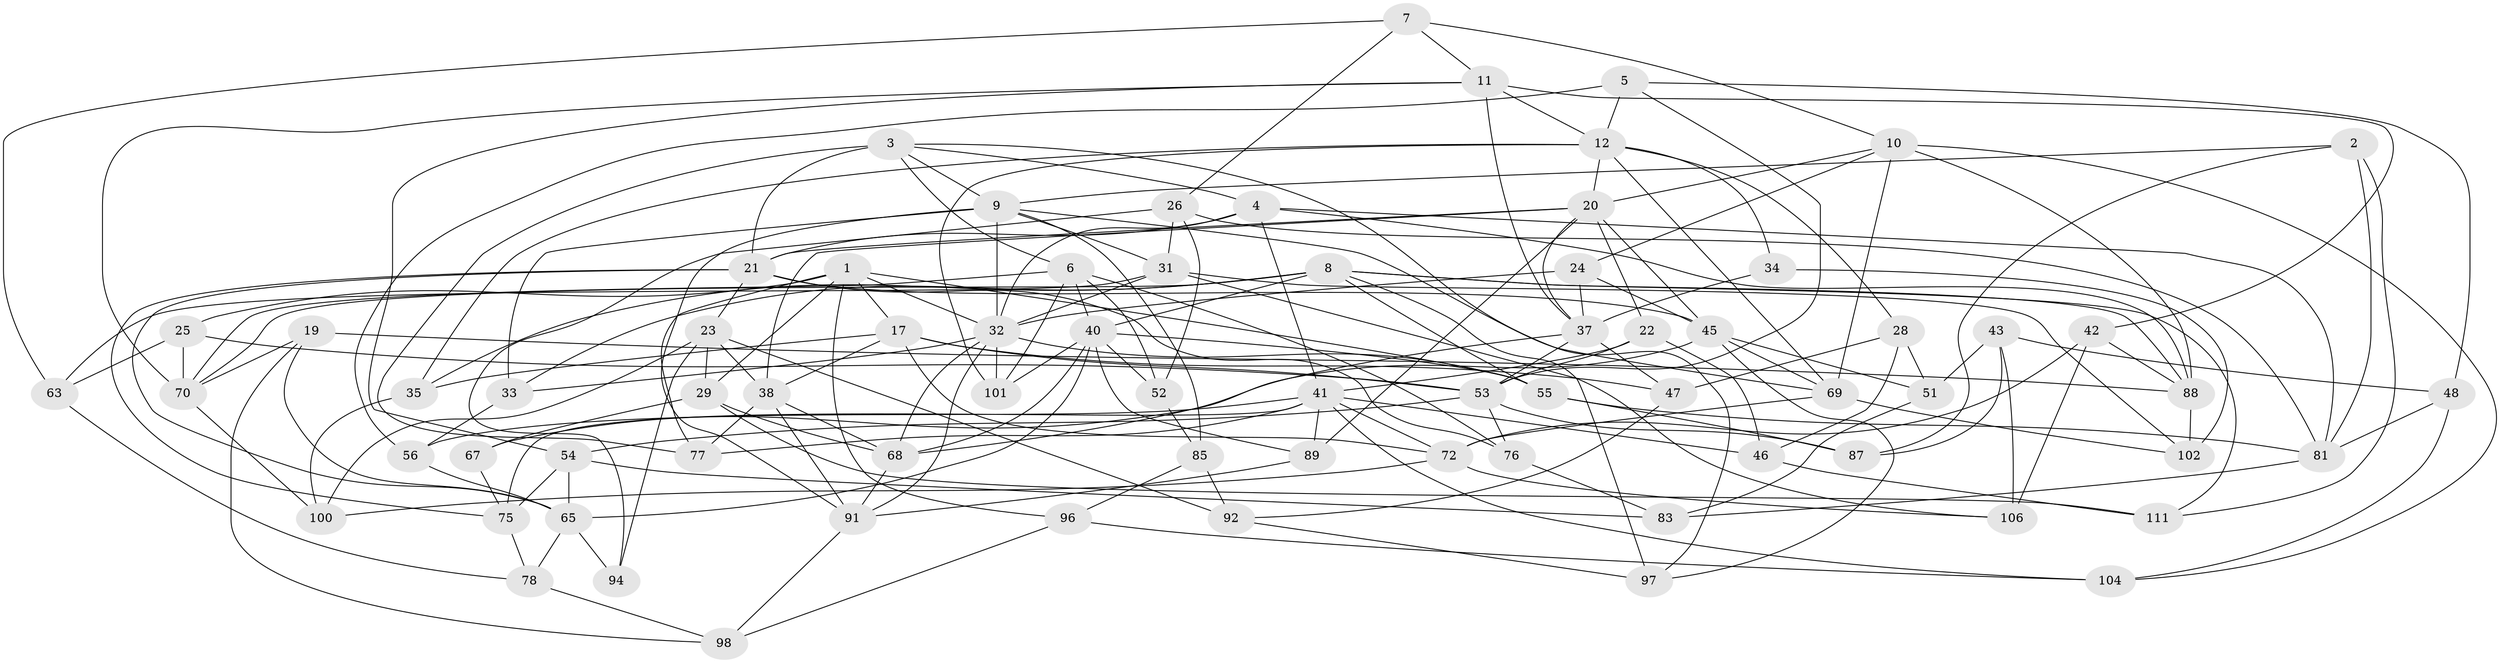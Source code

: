 // original degree distribution, {4: 1.0}
// Generated by graph-tools (version 1.1) at 2025/20/03/04/25 18:20:33]
// undirected, 73 vertices, 189 edges
graph export_dot {
graph [start="1"]
  node [color=gray90,style=filled];
  1 [super="+18+108"];
  2;
  3 [super="+15"];
  4 [super="+84"];
  5;
  6 [super="+57"];
  7;
  8 [super="+13+30"];
  9 [super="+27+36"];
  10 [super="+39"];
  11 [super="+14"];
  12 [super="+16"];
  17 [super="+59"];
  19;
  20 [super="+95"];
  21 [super="+103+80"];
  22;
  23 [super="+73"];
  24;
  25;
  26 [super="+44"];
  28;
  29 [super="+66"];
  31 [super="+50"];
  32 [super="+49+113"];
  33;
  34;
  35;
  37 [super="+93"];
  38 [super="+82"];
  40 [super="+112"];
  41 [super="+110+58"];
  42;
  43;
  45 [super="+62+117"];
  46;
  47;
  48;
  51;
  52;
  53 [super="+61+99"];
  54 [super="+79"];
  55 [super="+60"];
  56;
  63;
  65 [super="+105"];
  67;
  68 [super="+74"];
  69 [super="+118"];
  70 [super="+71"];
  72 [super="+109"];
  75 [super="+90"];
  76;
  77;
  78;
  81 [super="+86"];
  83;
  85;
  87;
  88 [super="+114"];
  89;
  91 [super="+119"];
  92;
  94;
  96;
  97;
  98;
  100;
  101;
  102;
  104;
  106;
  111;
  1 -- 32;
  1 -- 29 [weight=2];
  1 -- 55;
  1 -- 17;
  1 -- 96;
  1 -- 77;
  1 -- 25;
  2 -- 111;
  2 -- 87;
  2 -- 9;
  2 -- 81;
  3 -- 6;
  3 -- 4;
  3 -- 9;
  3 -- 97;
  3 -- 77;
  3 -- 21;
  4 -- 21;
  4 -- 81;
  4 -- 32;
  4 -- 88;
  4 -- 41;
  5 -- 48;
  5 -- 12;
  5 -- 56;
  5 -- 53;
  6 -- 101;
  6 -- 76;
  6 -- 40;
  6 -- 52;
  6 -- 70;
  7 -- 63;
  7 -- 26;
  7 -- 11;
  7 -- 10;
  8 -- 97;
  8 -- 33;
  8 -- 35;
  8 -- 55;
  8 -- 40;
  8 -- 88;
  8 -- 70;
  8 -- 111;
  9 -- 85;
  9 -- 31;
  9 -- 32;
  9 -- 91;
  9 -- 69;
  9 -- 33;
  10 -- 20;
  10 -- 88;
  10 -- 69;
  10 -- 24;
  10 -- 104;
  11 -- 42;
  11 -- 70;
  11 -- 37;
  11 -- 54;
  11 -- 12;
  12 -- 28;
  12 -- 20;
  12 -- 34;
  12 -- 35;
  12 -- 69;
  12 -- 101;
  17 -- 72;
  17 -- 47;
  17 -- 53;
  17 -- 38;
  17 -- 35;
  19 -- 98;
  19 -- 88;
  19 -- 65;
  19 -- 70;
  20 -- 22;
  20 -- 89;
  20 -- 38;
  20 -- 45;
  20 -- 37;
  20 -- 21;
  21 -- 75;
  21 -- 65;
  21 -- 23;
  21 -- 45;
  21 -- 76;
  22 -- 46;
  22 -- 53;
  22 -- 41;
  23 -- 94;
  23 -- 92;
  23 -- 38;
  23 -- 100;
  23 -- 29;
  24 -- 32;
  24 -- 45;
  24 -- 37;
  25 -- 53;
  25 -- 70;
  25 -- 63;
  26 -- 94 [weight=2];
  26 -- 52;
  26 -- 81;
  26 -- 31;
  28 -- 47;
  28 -- 46;
  28 -- 51;
  29 -- 68;
  29 -- 111;
  29 -- 67;
  31 -- 63;
  31 -- 32;
  31 -- 102;
  31 -- 106;
  32 -- 55;
  32 -- 33;
  32 -- 101;
  32 -- 91;
  32 -- 68;
  33 -- 56;
  34 -- 102;
  34 -- 37 [weight=2];
  35 -- 100;
  37 -- 47;
  37 -- 53;
  37 -- 68;
  38 -- 77;
  38 -- 68;
  38 -- 91;
  40 -- 101;
  40 -- 52;
  40 -- 89;
  40 -- 55;
  40 -- 65;
  40 -- 68;
  41 -- 56;
  41 -- 77;
  41 -- 75 [weight=2];
  41 -- 89;
  41 -- 72;
  41 -- 104;
  41 -- 46;
  42 -- 106;
  42 -- 72;
  42 -- 88;
  43 -- 51;
  43 -- 106;
  43 -- 48;
  43 -- 87;
  45 -- 51;
  45 -- 97;
  45 -- 67 [weight=2];
  45 -- 69;
  46 -- 111;
  47 -- 92;
  48 -- 81;
  48 -- 104;
  51 -- 83;
  52 -- 85;
  53 -- 76;
  53 -- 87;
  53 -- 54;
  54 -- 83;
  54 -- 75;
  54 -- 65 [weight=2];
  55 -- 81;
  55 -- 87;
  56 -- 65;
  63 -- 78;
  65 -- 94;
  65 -- 78;
  67 -- 75;
  68 -- 91;
  69 -- 102;
  69 -- 72;
  70 -- 100;
  72 -- 106;
  72 -- 100;
  75 -- 78;
  76 -- 83;
  78 -- 98;
  81 -- 83;
  85 -- 92;
  85 -- 96;
  88 -- 102;
  89 -- 91;
  91 -- 98;
  92 -- 97;
  96 -- 104;
  96 -- 98;
}
